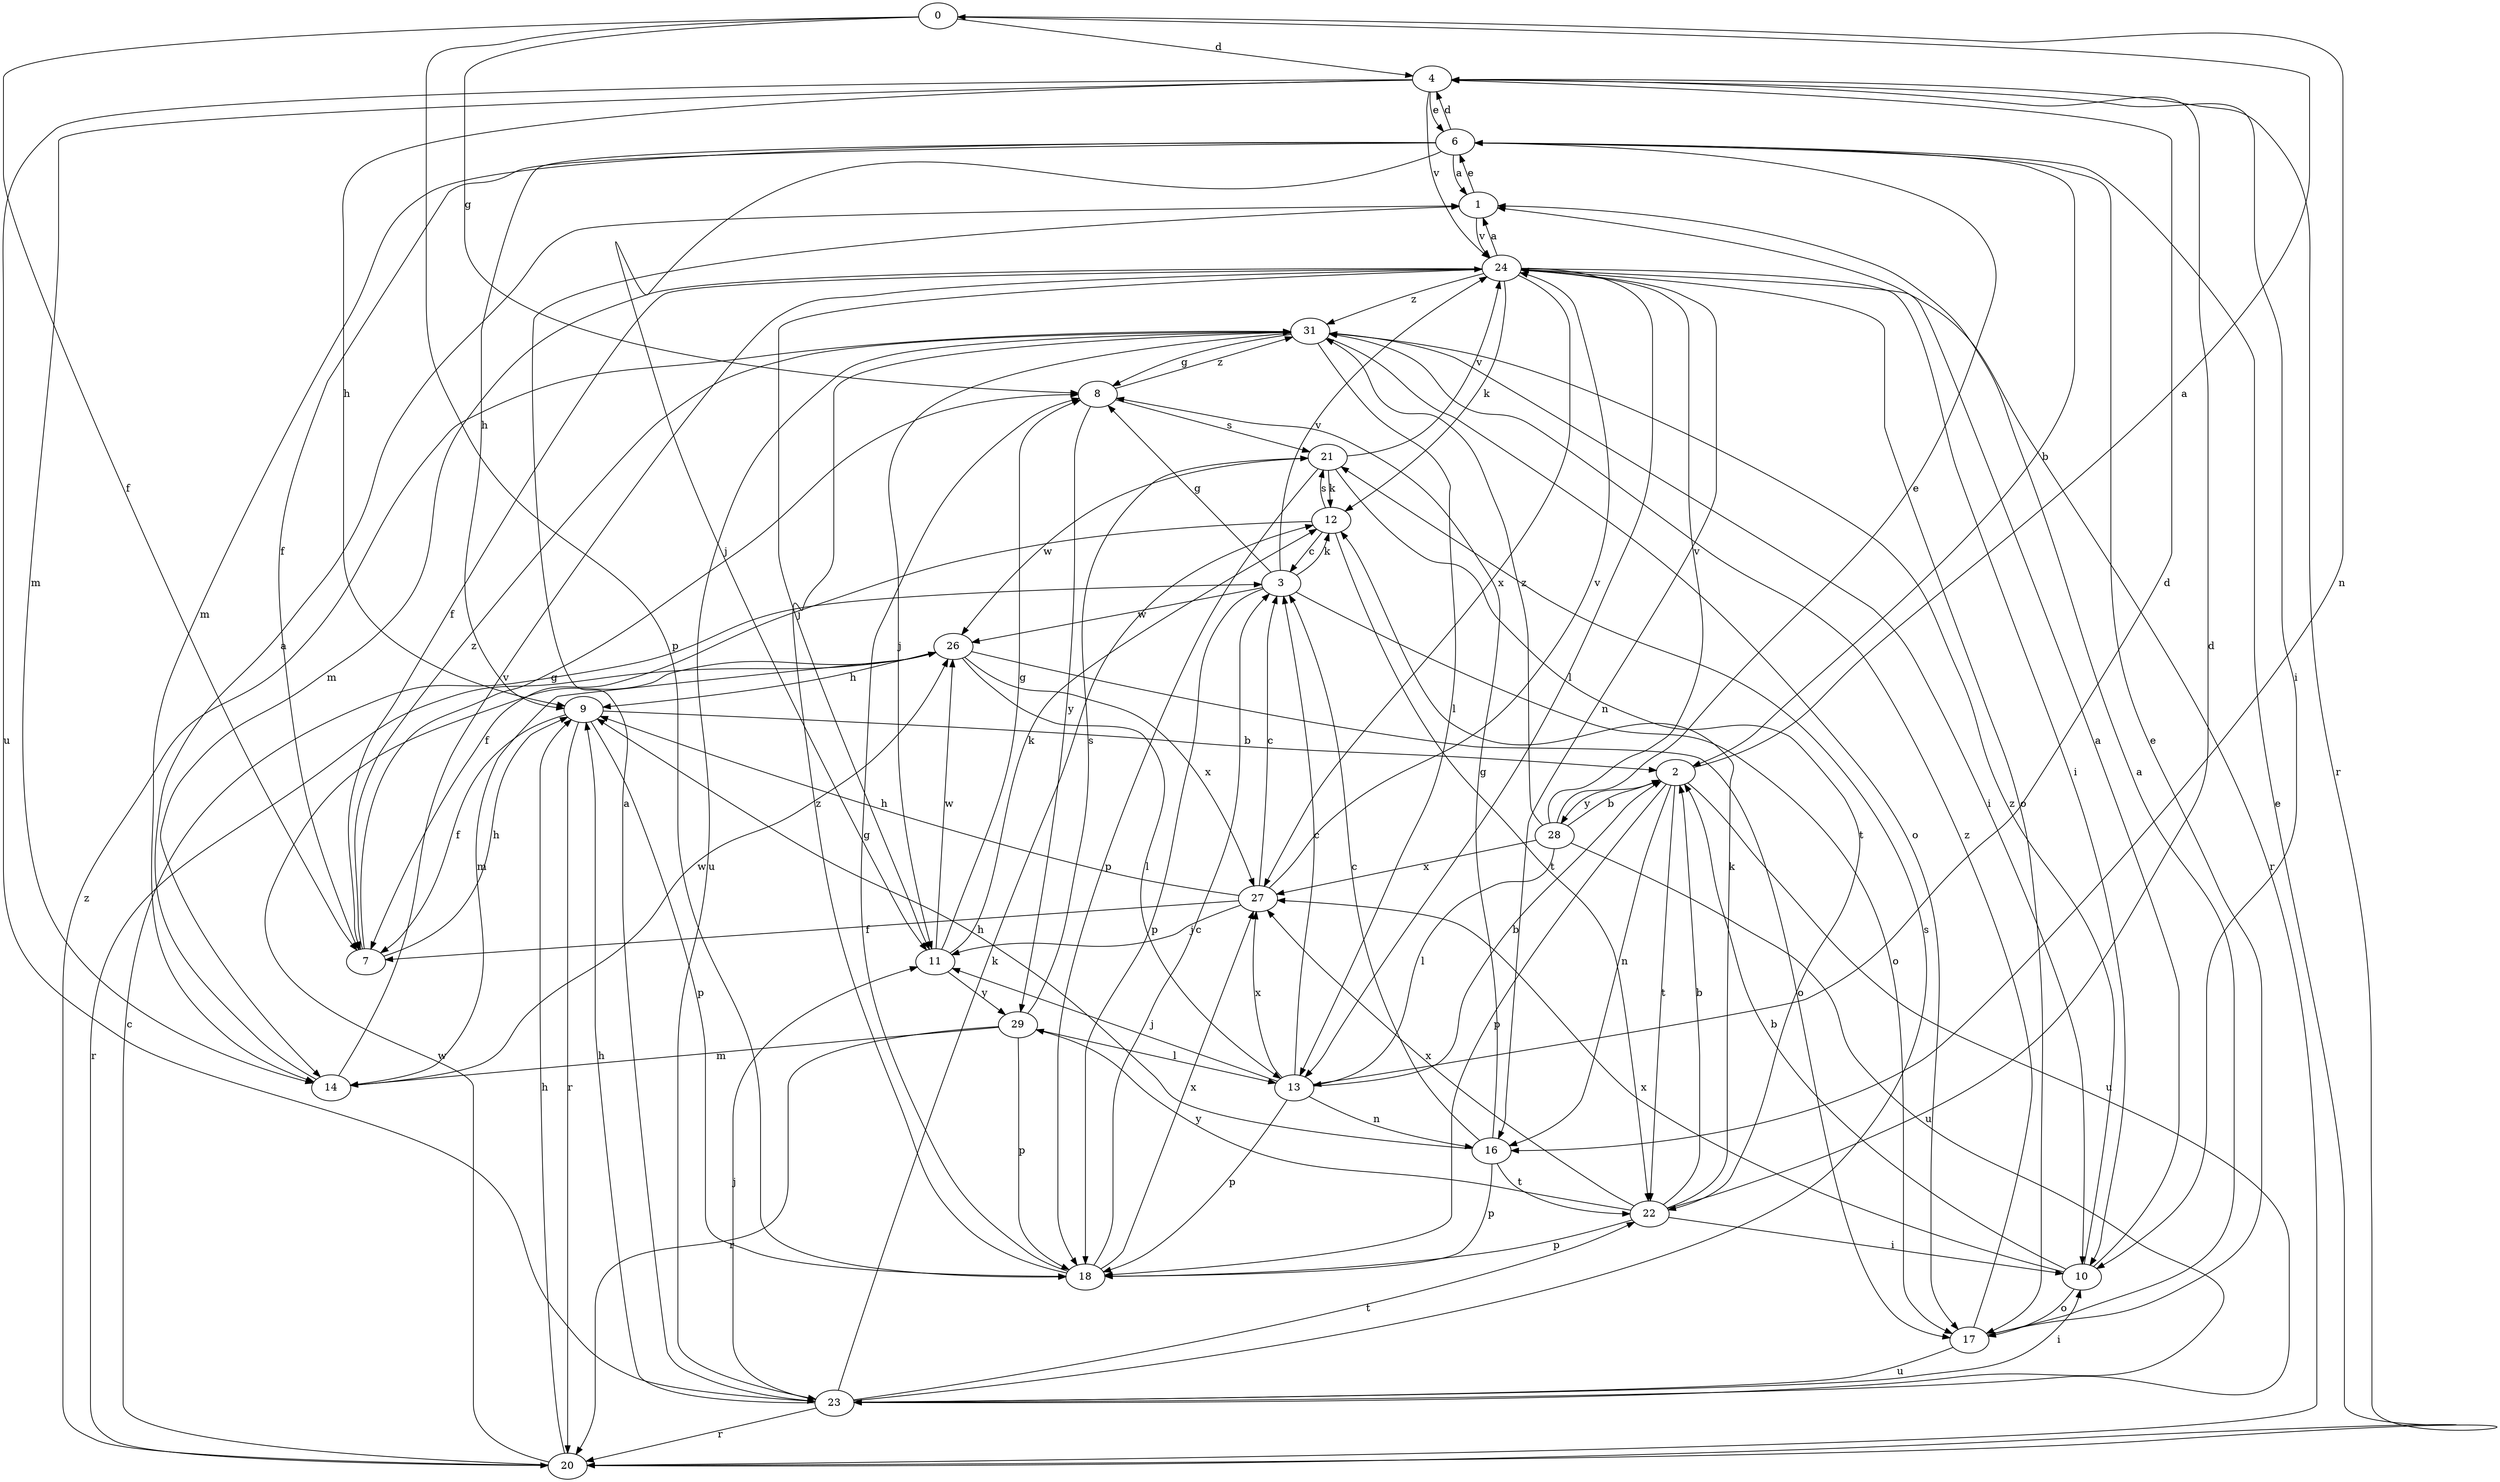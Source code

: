 strict digraph  {
0;
1;
2;
3;
4;
6;
7;
8;
9;
10;
11;
12;
13;
14;
16;
17;
18;
20;
21;
22;
23;
24;
26;
27;
28;
29;
31;
0 -> 4  [label=d];
0 -> 7  [label=f];
0 -> 8  [label=g];
0 -> 16  [label=n];
0 -> 18  [label=p];
1 -> 6  [label=e];
1 -> 24  [label=v];
2 -> 0  [label=a];
2 -> 16  [label=n];
2 -> 18  [label=p];
2 -> 22  [label=t];
2 -> 23  [label=u];
2 -> 28  [label=y];
3 -> 8  [label=g];
3 -> 12  [label=k];
3 -> 17  [label=o];
3 -> 18  [label=p];
3 -> 24  [label=v];
3 -> 26  [label=w];
4 -> 6  [label=e];
4 -> 9  [label=h];
4 -> 10  [label=i];
4 -> 14  [label=m];
4 -> 20  [label=r];
4 -> 23  [label=u];
4 -> 24  [label=v];
6 -> 1  [label=a];
6 -> 2  [label=b];
6 -> 4  [label=d];
6 -> 7  [label=f];
6 -> 9  [label=h];
6 -> 11  [label=j];
6 -> 14  [label=m];
7 -> 8  [label=g];
7 -> 9  [label=h];
7 -> 31  [label=z];
8 -> 21  [label=s];
8 -> 29  [label=y];
8 -> 31  [label=z];
9 -> 2  [label=b];
9 -> 7  [label=f];
9 -> 18  [label=p];
9 -> 20  [label=r];
10 -> 1  [label=a];
10 -> 2  [label=b];
10 -> 17  [label=o];
10 -> 27  [label=x];
10 -> 31  [label=z];
11 -> 8  [label=g];
11 -> 12  [label=k];
11 -> 26  [label=w];
11 -> 29  [label=y];
12 -> 3  [label=c];
12 -> 7  [label=f];
12 -> 21  [label=s];
12 -> 22  [label=t];
13 -> 2  [label=b];
13 -> 3  [label=c];
13 -> 4  [label=d];
13 -> 11  [label=j];
13 -> 16  [label=n];
13 -> 18  [label=p];
13 -> 27  [label=x];
14 -> 1  [label=a];
14 -> 24  [label=v];
14 -> 26  [label=w];
16 -> 3  [label=c];
16 -> 8  [label=g];
16 -> 9  [label=h];
16 -> 18  [label=p];
16 -> 22  [label=t];
17 -> 1  [label=a];
17 -> 6  [label=e];
17 -> 23  [label=u];
17 -> 31  [label=z];
18 -> 3  [label=c];
18 -> 8  [label=g];
18 -> 27  [label=x];
18 -> 31  [label=z];
20 -> 3  [label=c];
20 -> 6  [label=e];
20 -> 9  [label=h];
20 -> 26  [label=w];
20 -> 31  [label=z];
21 -> 12  [label=k];
21 -> 18  [label=p];
21 -> 22  [label=t];
21 -> 24  [label=v];
21 -> 26  [label=w];
22 -> 2  [label=b];
22 -> 4  [label=d];
22 -> 10  [label=i];
22 -> 12  [label=k];
22 -> 18  [label=p];
22 -> 27  [label=x];
22 -> 29  [label=y];
23 -> 1  [label=a];
23 -> 9  [label=h];
23 -> 10  [label=i];
23 -> 11  [label=j];
23 -> 12  [label=k];
23 -> 20  [label=r];
23 -> 21  [label=s];
23 -> 22  [label=t];
24 -> 1  [label=a];
24 -> 7  [label=f];
24 -> 10  [label=i];
24 -> 11  [label=j];
24 -> 12  [label=k];
24 -> 13  [label=l];
24 -> 14  [label=m];
24 -> 16  [label=n];
24 -> 17  [label=o];
24 -> 20  [label=r];
24 -> 27  [label=x];
24 -> 31  [label=z];
26 -> 9  [label=h];
26 -> 13  [label=l];
26 -> 14  [label=m];
26 -> 17  [label=o];
26 -> 20  [label=r];
26 -> 27  [label=x];
27 -> 3  [label=c];
27 -> 7  [label=f];
27 -> 9  [label=h];
27 -> 11  [label=j];
27 -> 24  [label=v];
28 -> 2  [label=b];
28 -> 6  [label=e];
28 -> 13  [label=l];
28 -> 23  [label=u];
28 -> 24  [label=v];
28 -> 27  [label=x];
28 -> 31  [label=z];
29 -> 13  [label=l];
29 -> 14  [label=m];
29 -> 18  [label=p];
29 -> 20  [label=r];
29 -> 21  [label=s];
31 -> 8  [label=g];
31 -> 10  [label=i];
31 -> 11  [label=j];
31 -> 13  [label=l];
31 -> 17  [label=o];
31 -> 23  [label=u];
}
